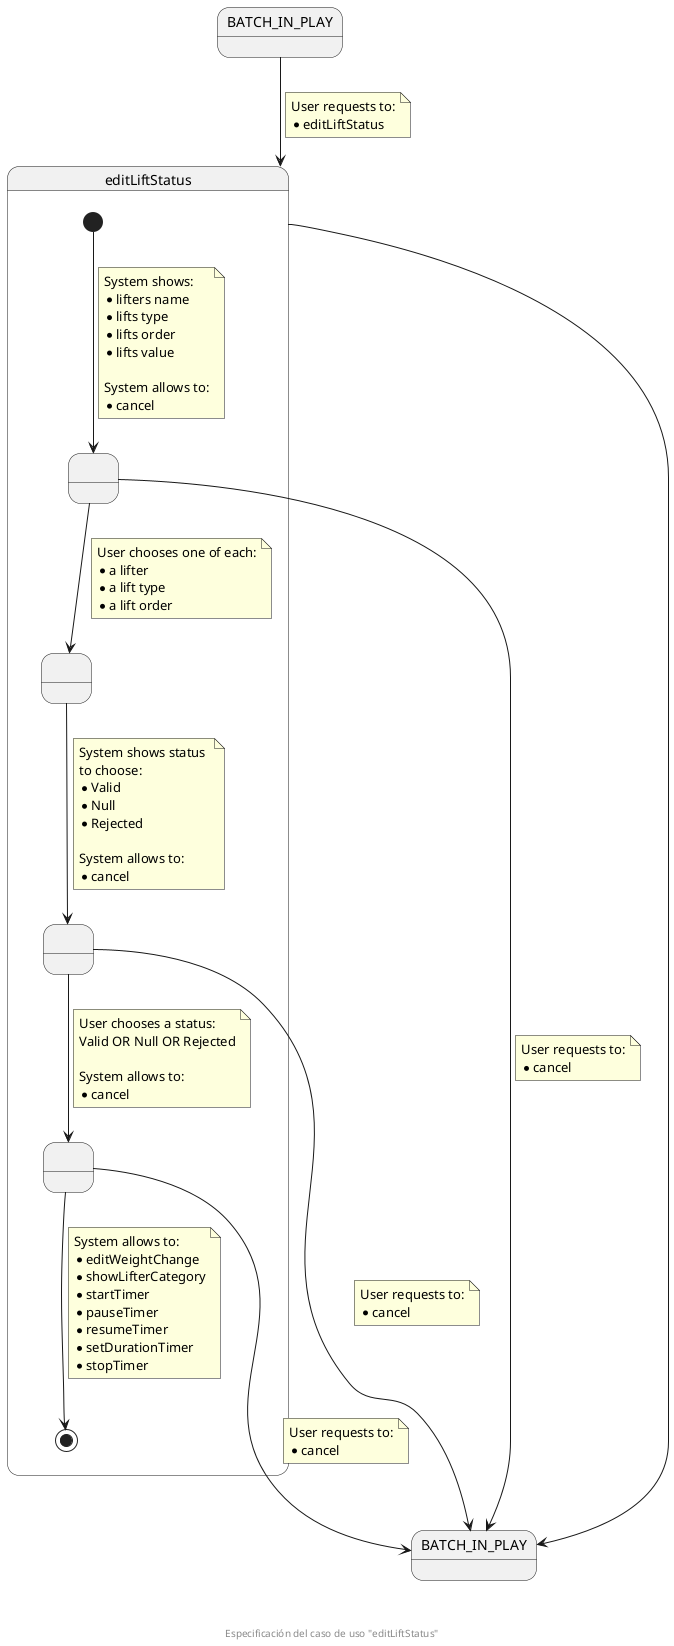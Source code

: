 @startuml
state BATCH_IN_PLAY
state "BATCH_IN_PLAY" as BATCH_IN_PLAY_F
state editLiftStatus {
  state " " as SHOWED_LIFTS_VALUE
  state " " as CHOSEN_LIFTER
  state " " as REQUIRED_DATA
  state " " as PROVIDED_DATA

  [*] --> SHOWED_LIFTS_VALUE
  note on link
    System shows:
    * lifters name
    * lifts type
    * lifts order
    * lifts value

    System allows to:
    * cancel
  end note
  
  SHOWED_LIFTS_VALUE --> CHOSEN_LIFTER
  note on link
    User chooses one of each:
    * a lifter
    * a lift type
    * a lift order
  end note

  SHOWED_LIFTS_VALUE -down-> BATCH_IN_PLAY_F
  note on link
    User requests to:
    * cancel
  end note

  CHOSEN_LIFTER --> REQUIRED_DATA
  note on link
    System shows status 
    to choose:
    * Valid
    * Null
    * Rejected

    System allows to:
    * cancel
  end note

  REQUIRED_DATA -down--> BATCH_IN_PLAY_F
  note on link
    User requests to:
    * cancel
  end note

  REQUIRED_DATA --> PROVIDED_DATA
  note on link
    User chooses a status:
    Valid OR Null OR Rejected

    System allows to:
    * cancel
  end note

  PROVIDED_DATA --> [*]
  note on link
    System allows to:
    * editWeightChange
    * showLifterCategory
    * startTimer
    * pauseTimer
    * resumeTimer
    * setDurationTimer
    * stopTimer
  end note

  PROVIDED_DATA -down--> BATCH_IN_PLAY_F
  note on link
    User requests to:
    * cancel
  end note
}

BATCH_IN_PLAY --> editLiftStatus
note on link
  User requests to:
  * editLiftStatus
end note

editLiftStatus ---> BATCH_IN_PLAY_F

footer \n\n\n Especificación del caso de uso "editLiftStatus"
@enduml
